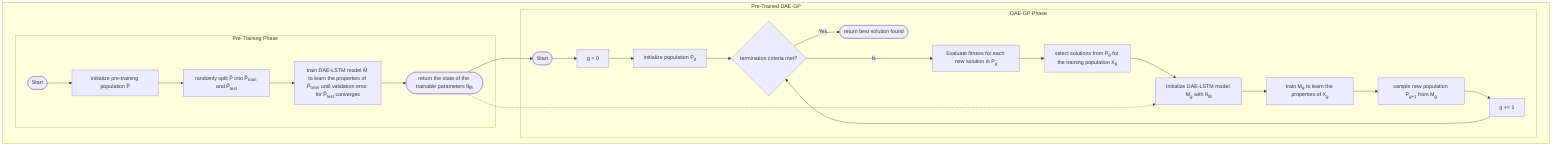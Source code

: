 graph TD
subgraph Pre-Trained DAE-GP
    subgraph Pre-Training Phase
        pt_start([Start])
        -->
        pt_init_pop[initialize pre-training population P&#770] 
        --> 
        pt_split_pop[randomly split P&#770 into P&#770<sub>train</sub> and P&#770<sub>test</sub>]
        -->
        pt_model_building[train DAE-LSTM model M&#770 to learn the properties of P&#770<sub>train</sub> until validation error for P&#770<sub>test</sub> converges]
        -->
        pt_model_return([return the state of the trainable parameters θ<sub>M&#770</sub>])
    end
    subgraph DAE-GP Phase
        start([Start])
        -->
        init_gen[g = 0] 
        -->
        init_pop[initialize population P<sub>0</sub>]
        -->
        main_loop{termination criteria met?}
            --Yes--> 
                return([return best solution found])
        main_loop{termination criteria met?}    
            --No--> 
                fitness_eval[Evaluate fitness for each new solution in P<sub>g</sub>]
                --> 
                selection[select solutions from P<sub>g</sub> for the training population X<sub>g</sub>]
                --> 
                model_loading[Initialize DAE-LSTM model M<sub>g</sub> with θ<sub>M&#770</sub>]
                -->
                model_building[train M<sub>g</sub> to learn the properties of X<sub>g</sub>]
                -->
                model_sampling[sample new population P<sub>g+1</sub> from M<sub>g</sub>]
                --> 
                next_gen[g += 1]
                -->
                main_loop
        
    end
    pt_model_return-->start
    pt_model_return -.-> model_loading
end